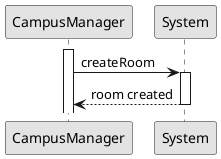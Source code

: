 @startuml
'http://plantuml.com/skinparam.html
skinparam monochrome true
skinparam packageStyle rect
skinparam shadowing false

participant CampusManager as CP
participant System as sys

activate CP
 CP -> sys: createRoom
  activate sys
  sys --> CP: room created
  deactivate sys
@enduml